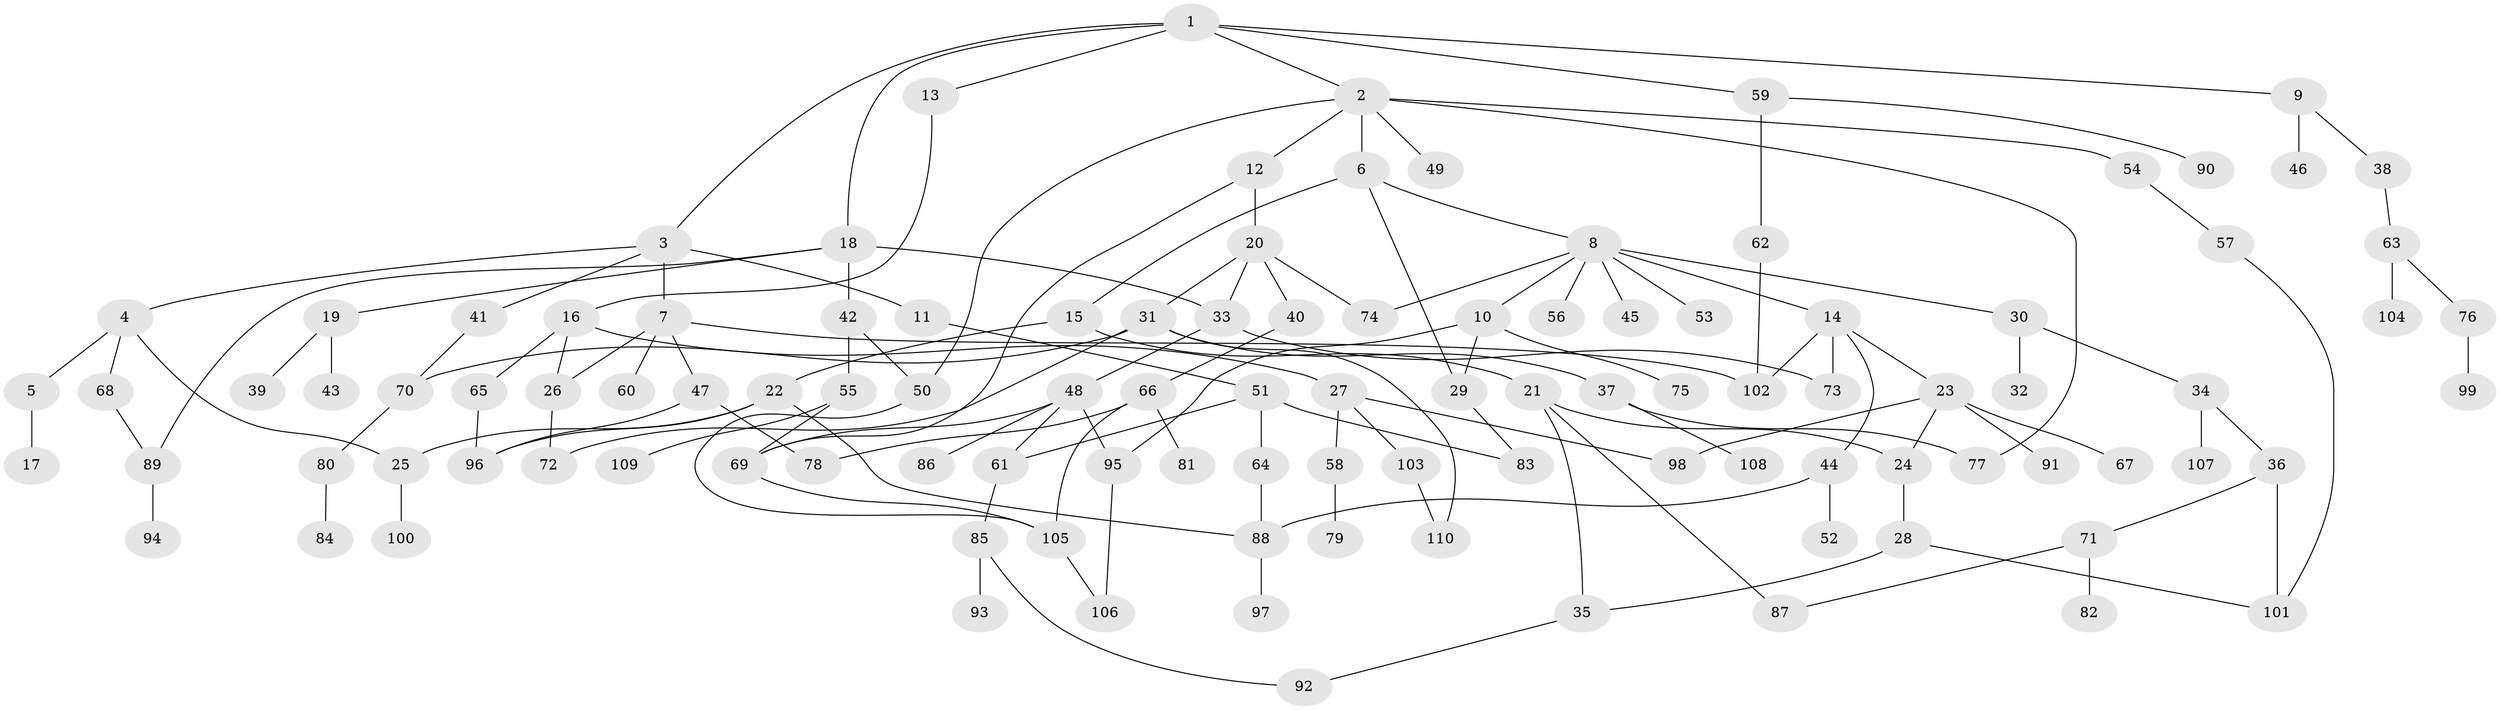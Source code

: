 // coarse degree distribution, {9: 0.01818181818181818, 6: 0.05454545454545454, 4: 0.14545454545454545, 1: 0.18181818181818182, 5: 0.12727272727272726, 7: 0.03636363636363636, 2: 0.2909090909090909, 3: 0.14545454545454545}
// Generated by graph-tools (version 1.1) at 2025/49/03/04/25 22:49:11]
// undirected, 110 vertices, 143 edges
graph export_dot {
  node [color=gray90,style=filled];
  1;
  2;
  3;
  4;
  5;
  6;
  7;
  8;
  9;
  10;
  11;
  12;
  13;
  14;
  15;
  16;
  17;
  18;
  19;
  20;
  21;
  22;
  23;
  24;
  25;
  26;
  27;
  28;
  29;
  30;
  31;
  32;
  33;
  34;
  35;
  36;
  37;
  38;
  39;
  40;
  41;
  42;
  43;
  44;
  45;
  46;
  47;
  48;
  49;
  50;
  51;
  52;
  53;
  54;
  55;
  56;
  57;
  58;
  59;
  60;
  61;
  62;
  63;
  64;
  65;
  66;
  67;
  68;
  69;
  70;
  71;
  72;
  73;
  74;
  75;
  76;
  77;
  78;
  79;
  80;
  81;
  82;
  83;
  84;
  85;
  86;
  87;
  88;
  89;
  90;
  91;
  92;
  93;
  94;
  95;
  96;
  97;
  98;
  99;
  100;
  101;
  102;
  103;
  104;
  105;
  106;
  107;
  108;
  109;
  110;
  1 -- 2;
  1 -- 3;
  1 -- 9;
  1 -- 13;
  1 -- 18;
  1 -- 59;
  2 -- 6;
  2 -- 12;
  2 -- 49;
  2 -- 54;
  2 -- 77;
  2 -- 50;
  3 -- 4;
  3 -- 7;
  3 -- 11;
  3 -- 41;
  4 -- 5;
  4 -- 68;
  4 -- 25;
  5 -- 17;
  6 -- 8;
  6 -- 15;
  6 -- 29;
  7 -- 26;
  7 -- 47;
  7 -- 60;
  7 -- 102;
  8 -- 10;
  8 -- 14;
  8 -- 30;
  8 -- 45;
  8 -- 53;
  8 -- 56;
  8 -- 74;
  9 -- 38;
  9 -- 46;
  10 -- 75;
  10 -- 95;
  10 -- 29;
  11 -- 51;
  12 -- 20;
  12 -- 69;
  13 -- 16;
  14 -- 23;
  14 -- 44;
  14 -- 73;
  14 -- 102;
  15 -- 21;
  15 -- 22;
  16 -- 27;
  16 -- 65;
  16 -- 26;
  18 -- 19;
  18 -- 33;
  18 -- 42;
  18 -- 89;
  19 -- 39;
  19 -- 43;
  20 -- 31;
  20 -- 40;
  20 -- 74;
  20 -- 33;
  21 -- 87;
  21 -- 24;
  21 -- 35;
  22 -- 25;
  22 -- 96;
  22 -- 88;
  23 -- 24;
  23 -- 67;
  23 -- 91;
  23 -- 98;
  24 -- 28;
  25 -- 100;
  26 -- 72;
  27 -- 58;
  27 -- 98;
  27 -- 103;
  28 -- 35;
  28 -- 101;
  29 -- 83;
  30 -- 32;
  30 -- 34;
  31 -- 37;
  31 -- 72;
  31 -- 70;
  31 -- 110;
  33 -- 48;
  33 -- 73;
  34 -- 36;
  34 -- 107;
  35 -- 92;
  36 -- 71;
  36 -- 101;
  37 -- 108;
  37 -- 77;
  38 -- 63;
  40 -- 66;
  41 -- 70;
  42 -- 50;
  42 -- 55;
  44 -- 52;
  44 -- 88;
  47 -- 96;
  47 -- 78;
  48 -- 86;
  48 -- 69;
  48 -- 61;
  48 -- 95;
  50 -- 105;
  51 -- 61;
  51 -- 64;
  51 -- 83;
  54 -- 57;
  55 -- 109;
  55 -- 69;
  57 -- 101;
  58 -- 79;
  59 -- 62;
  59 -- 90;
  61 -- 85;
  62 -- 102;
  63 -- 76;
  63 -- 104;
  64 -- 88;
  65 -- 96;
  66 -- 78;
  66 -- 81;
  66 -- 105;
  68 -- 89;
  69 -- 105;
  70 -- 80;
  71 -- 82;
  71 -- 87;
  76 -- 99;
  80 -- 84;
  85 -- 93;
  85 -- 92;
  88 -- 97;
  89 -- 94;
  95 -- 106;
  103 -- 110;
  105 -- 106;
}
